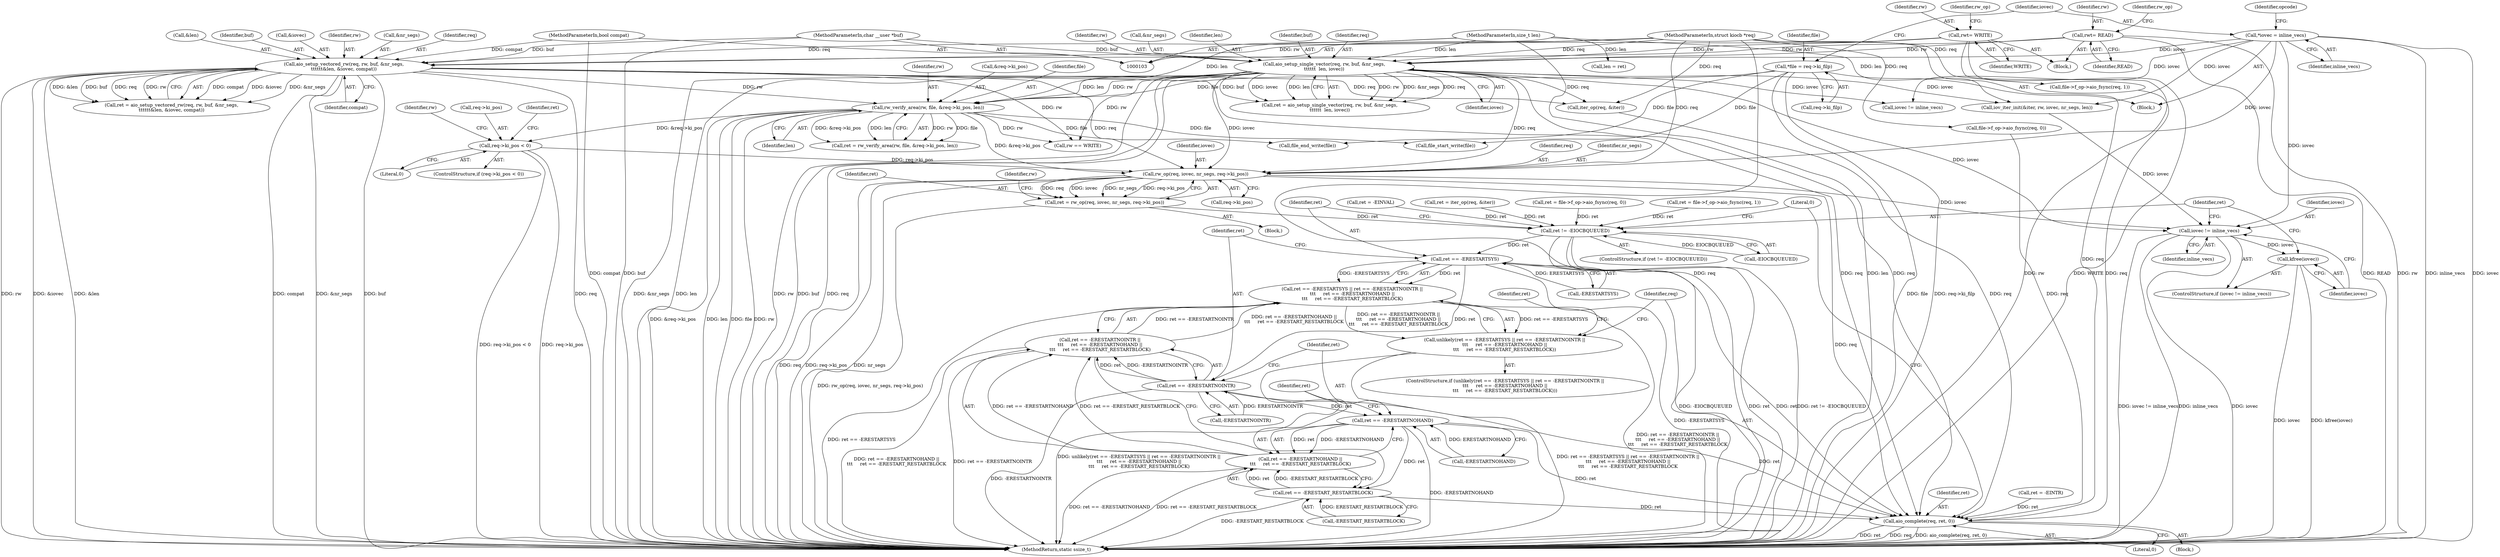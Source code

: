 digraph "0_linux_4c185ce06dca14f5cea192f5a2c981ef50663f2b@pointer" {
"1000260" [label="(Call,req->ki_pos < 0)"];
"1000235" [label="(Call,rw_verify_area(rw, file, &req->ki_pos, len))"];
"1000208" [label="(Call,aio_setup_vectored_rw(req, rw, buf, &nr_segs,\n\t\t\t\t\t\t&len, &iovec, compat))"];
"1000104" [label="(MethodParameterIn,struct kiocb *req)"];
"1000159" [label="(Call,rw\t= WRITE)"];
"1000136" [label="(Call,rw\t= READ)"];
"1000106" [label="(MethodParameterIn,char __user *buf)"];
"1000108" [label="(MethodParameterIn,bool compat)"];
"1000222" [label="(Call,aio_setup_single_vector(req, rw, buf, &nr_segs,\n\t\t\t\t\t\t  len, iovec))"];
"1000107" [label="(MethodParameterIn,size_t len)"];
"1000124" [label="(Call,*iovec = inline_vecs)"];
"1000111" [label="(Call,*file = req->ki_filp)"];
"1000297" [label="(Call,rw_op(req, iovec, nr_segs, req->ki_pos))"];
"1000295" [label="(Call,ret = rw_op(req, iovec, nr_segs, req->ki_pos))"];
"1000358" [label="(Call,ret != -EIOCBQUEUED)"];
"1000366" [label="(Call,ret == -ERESTARTSYS)"];
"1000365" [label="(Call,ret == -ERESTARTSYS || ret == -ERESTARTNOINTR ||\n\t\t\t     ret == -ERESTARTNOHAND ||\n\t\t\t     ret == -ERESTART_RESTARTBLOCK)"];
"1000364" [label="(Call,unlikely(ret == -ERESTARTSYS || ret == -ERESTARTNOINTR ||\n\t\t\t     ret == -ERESTARTNOHAND ||\n\t\t\t     ret == -ERESTART_RESTARTBLOCK))"];
"1000371" [label="(Call,ret == -ERESTARTNOINTR)"];
"1000370" [label="(Call,ret == -ERESTARTNOINTR ||\n\t\t\t     ret == -ERESTARTNOHAND ||\n\t\t\t     ret == -ERESTART_RESTARTBLOCK)"];
"1000376" [label="(Call,ret == -ERESTARTNOHAND)"];
"1000375" [label="(Call,ret == -ERESTARTNOHAND ||\n\t\t\t     ret == -ERESTART_RESTARTBLOCK)"];
"1000380" [label="(Call,ret == -ERESTART_RESTARTBLOCK)"];
"1000388" [label="(Call,aio_complete(req, ret, 0))"];
"1000352" [label="(Call,iovec != inline_vecs)"];
"1000355" [label="(Call,kfree(iovec))"];
"1000161" [label="(Identifier,WRITE)"];
"1000295" [label="(Call,ret = rw_op(req, iovec, nr_segs, req->ki_pos))"];
"1000362" [label="(Block,)"];
"1000159" [label="(Call,rw\t= WRITE)"];
"1000210" [label="(Identifier,rw)"];
"1000235" [label="(Call,rw_verify_area(rw, file, &req->ki_pos, len))"];
"1000233" [label="(Call,ret = rw_verify_area(rw, file, &req->ki_pos, len))"];
"1000140" [label="(Identifier,rw_op)"];
"1000368" [label="(Call,-ERESTARTSYS)"];
"1000256" [label="(Call,len = ret)"];
"1000308" [label="(Call,file_end_write(file))"];
"1000112" [label="(Identifier,file)"];
"1000107" [label="(MethodParameterIn,size_t len)"];
"1000382" [label="(Call,-ERESTART_RESTARTBLOCK)"];
"1000273" [label="(Identifier,rw)"];
"1000372" [label="(Identifier,ret)"];
"1000370" [label="(Call,ret == -ERESTARTNOINTR ||\n\t\t\t     ret == -ERESTARTNOHAND ||\n\t\t\t     ret == -ERESTART_RESTARTBLOCK)"];
"1000212" [label="(Call,&nr_segs)"];
"1000209" [label="(Identifier,req)"];
"1000220" [label="(Call,ret = aio_setup_single_vector(req, rw, buf, &nr_segs,\n\t\t\t\t\t\t  len, iovec))"];
"1000376" [label="(Call,ret == -ERESTARTNOHAND)"];
"1000242" [label="(Identifier,len)"];
"1000357" [label="(ControlStructure,if (ret != -EIOCBQUEUED))"];
"1000294" [label="(Block,)"];
"1000351" [label="(ControlStructure,if (iovec != inline_vecs))"];
"1000393" [label="(Literal,0)"];
"1000214" [label="(Call,&len)"];
"1000261" [label="(Call,req->ki_pos)"];
"1000296" [label="(Identifier,ret)"];
"1000275" [label="(Call,file_start_write(file))"];
"1000208" [label="(Call,aio_setup_vectored_rw(req, rw, buf, &nr_segs,\n\t\t\t\t\t\t&len, &iovec, compat))"];
"1000298" [label="(Identifier,req)"];
"1000360" [label="(Call,-EIOCBQUEUED)"];
"1000206" [label="(Call,ret = aio_setup_vectored_rw(req, rw, buf, &nr_segs,\n\t\t\t\t\t\t&len, &iovec, compat))"];
"1000364" [label="(Call,unlikely(ret == -ERESTARTSYS || ret == -ERESTARTNOINTR ||\n\t\t\t     ret == -ERESTARTNOHAND ||\n\t\t\t     ret == -ERESTART_RESTARTBLOCK))"];
"1000300" [label="(Identifier,nr_segs)"];
"1000136" [label="(Call,rw\t= READ)"];
"1000267" [label="(Identifier,ret)"];
"1000391" [label="(Literal,0)"];
"1000280" [label="(Call,iov_iter_init(&iter, rw, iovec, nr_segs, len))"];
"1000111" [label="(Call,*file = req->ki_filp)"];
"1000352" [label="(Call,iovec != inline_vecs)"];
"1000390" [label="(Identifier,ret)"];
"1000385" [label="(Identifier,ret)"];
"1000373" [label="(Call,-ERESTARTNOINTR)"];
"1000104" [label="(MethodParameterIn,struct kiocb *req)"];
"1000126" [label="(Identifier,inline_vecs)"];
"1000106" [label="(MethodParameterIn,char __user *buf)"];
"1000324" [label="(Call,file->f_op->aio_fsync(req, 1))"];
"1000381" [label="(Identifier,ret)"];
"1000109" [label="(Block,)"];
"1000389" [label="(Identifier,req)"];
"1000236" [label="(Identifier,rw)"];
"1000365" [label="(Call,ret == -ERESTARTSYS || ret == -ERESTARTNOINTR ||\n\t\t\t     ret == -ERESTARTNOHAND ||\n\t\t\t     ret == -ERESTART_RESTARTBLOCK)"];
"1000384" [label="(Call,ret = -EINTR)"];
"1000371" [label="(Call,ret == -ERESTARTNOINTR)"];
"1000375" [label="(Call,ret == -ERESTARTNOHAND ||\n\t\t\t     ret == -ERESTART_RESTARTBLOCK)"];
"1000380" [label="(Call,ret == -ERESTART_RESTARTBLOCK)"];
"1000377" [label="(Identifier,ret)"];
"1000260" [label="(Call,req->ki_pos < 0)"];
"1000130" [label="(Block,)"];
"1000378" [label="(Call,-ERESTARTNOHAND)"];
"1000287" [label="(Call,ret = iter_op(req, &iter))"];
"1000125" [label="(Identifier,iovec)"];
"1000229" [label="(Identifier,iovec)"];
"1000223" [label="(Identifier,req)"];
"1000301" [label="(Call,req->ki_pos)"];
"1000339" [label="(Call,ret = file->f_op->aio_fsync(req, 0))"];
"1000272" [label="(Call,rw == WRITE)"];
"1000238" [label="(Call,&req->ki_pos)"];
"1000163" [label="(Identifier,rw_op)"];
"1000113" [label="(Call,req->ki_filp)"];
"1000237" [label="(Identifier,file)"];
"1000394" [label="(MethodReturn,static ssize_t)"];
"1000224" [label="(Identifier,rw)"];
"1000341" [label="(Call,file->f_op->aio_fsync(req, 0))"];
"1000211" [label="(Identifier,buf)"];
"1000356" [label="(Identifier,iovec)"];
"1000322" [label="(Call,ret = file->f_op->aio_fsync(req, 1))"];
"1000226" [label="(Call,&nr_segs)"];
"1000249" [label="(Call,iovec != inline_vecs)"];
"1000222" [label="(Call,aio_setup_single_vector(req, rw, buf, &nr_segs,\n\t\t\t\t\t\t  len, iovec))"];
"1000266" [label="(Call,ret = -EINVAL)"];
"1000289" [label="(Call,iter_op(req, &iter))"];
"1000353" [label="(Identifier,iovec)"];
"1000160" [label="(Identifier,rw)"];
"1000216" [label="(Call,&iovec)"];
"1000367" [label="(Identifier,ret)"];
"1000228" [label="(Identifier,len)"];
"1000355" [label="(Call,kfree(iovec))"];
"1000137" [label="(Identifier,rw)"];
"1000363" [label="(ControlStructure,if (unlikely(ret == -ERESTARTSYS || ret == -ERESTARTNOINTR ||\n\t\t\t     ret == -ERESTARTNOHAND ||\n\t\t\t     ret == -ERESTART_RESTARTBLOCK)))"];
"1000225" [label="(Identifier,buf)"];
"1000299" [label="(Identifier,iovec)"];
"1000138" [label="(Identifier,READ)"];
"1000297" [label="(Call,rw_op(req, iovec, nr_segs, req->ki_pos))"];
"1000388" [label="(Call,aio_complete(req, ret, 0))"];
"1000264" [label="(Literal,0)"];
"1000108" [label="(MethodParameterIn,bool compat)"];
"1000124" [label="(Call,*iovec = inline_vecs)"];
"1000129" [label="(Identifier,opcode)"];
"1000306" [label="(Identifier,rw)"];
"1000259" [label="(ControlStructure,if (req->ki_pos < 0))"];
"1000354" [label="(Identifier,inline_vecs)"];
"1000358" [label="(Call,ret != -EIOCBQUEUED)"];
"1000218" [label="(Identifier,compat)"];
"1000359" [label="(Identifier,ret)"];
"1000366" [label="(Call,ret == -ERESTARTSYS)"];
"1000260" -> "1000259"  [label="AST: "];
"1000260" -> "1000264"  [label="CFG: "];
"1000261" -> "1000260"  [label="AST: "];
"1000264" -> "1000260"  [label="AST: "];
"1000267" -> "1000260"  [label="CFG: "];
"1000273" -> "1000260"  [label="CFG: "];
"1000260" -> "1000394"  [label="DDG: req->ki_pos < 0"];
"1000260" -> "1000394"  [label="DDG: req->ki_pos"];
"1000235" -> "1000260"  [label="DDG: &req->ki_pos"];
"1000260" -> "1000297"  [label="DDG: req->ki_pos"];
"1000235" -> "1000233"  [label="AST: "];
"1000235" -> "1000242"  [label="CFG: "];
"1000236" -> "1000235"  [label="AST: "];
"1000237" -> "1000235"  [label="AST: "];
"1000238" -> "1000235"  [label="AST: "];
"1000242" -> "1000235"  [label="AST: "];
"1000233" -> "1000235"  [label="CFG: "];
"1000235" -> "1000394"  [label="DDG: file"];
"1000235" -> "1000394"  [label="DDG: rw"];
"1000235" -> "1000394"  [label="DDG: &req->ki_pos"];
"1000235" -> "1000394"  [label="DDG: len"];
"1000235" -> "1000233"  [label="DDG: rw"];
"1000235" -> "1000233"  [label="DDG: file"];
"1000235" -> "1000233"  [label="DDG: &req->ki_pos"];
"1000235" -> "1000233"  [label="DDG: len"];
"1000208" -> "1000235"  [label="DDG: rw"];
"1000222" -> "1000235"  [label="DDG: rw"];
"1000222" -> "1000235"  [label="DDG: len"];
"1000111" -> "1000235"  [label="DDG: file"];
"1000107" -> "1000235"  [label="DDG: len"];
"1000235" -> "1000272"  [label="DDG: rw"];
"1000235" -> "1000275"  [label="DDG: file"];
"1000235" -> "1000297"  [label="DDG: &req->ki_pos"];
"1000235" -> "1000308"  [label="DDG: file"];
"1000208" -> "1000206"  [label="AST: "];
"1000208" -> "1000218"  [label="CFG: "];
"1000209" -> "1000208"  [label="AST: "];
"1000210" -> "1000208"  [label="AST: "];
"1000211" -> "1000208"  [label="AST: "];
"1000212" -> "1000208"  [label="AST: "];
"1000214" -> "1000208"  [label="AST: "];
"1000216" -> "1000208"  [label="AST: "];
"1000218" -> "1000208"  [label="AST: "];
"1000206" -> "1000208"  [label="CFG: "];
"1000208" -> "1000394"  [label="DDG: req"];
"1000208" -> "1000394"  [label="DDG: rw"];
"1000208" -> "1000394"  [label="DDG: &iovec"];
"1000208" -> "1000394"  [label="DDG: &len"];
"1000208" -> "1000394"  [label="DDG: compat"];
"1000208" -> "1000394"  [label="DDG: &nr_segs"];
"1000208" -> "1000394"  [label="DDG: buf"];
"1000208" -> "1000206"  [label="DDG: compat"];
"1000208" -> "1000206"  [label="DDG: &iovec"];
"1000208" -> "1000206"  [label="DDG: &nr_segs"];
"1000208" -> "1000206"  [label="DDG: &len"];
"1000208" -> "1000206"  [label="DDG: buf"];
"1000208" -> "1000206"  [label="DDG: req"];
"1000208" -> "1000206"  [label="DDG: rw"];
"1000104" -> "1000208"  [label="DDG: req"];
"1000159" -> "1000208"  [label="DDG: rw"];
"1000136" -> "1000208"  [label="DDG: rw"];
"1000106" -> "1000208"  [label="DDG: buf"];
"1000108" -> "1000208"  [label="DDG: compat"];
"1000208" -> "1000272"  [label="DDG: rw"];
"1000208" -> "1000289"  [label="DDG: req"];
"1000208" -> "1000297"  [label="DDG: req"];
"1000208" -> "1000388"  [label="DDG: req"];
"1000104" -> "1000103"  [label="AST: "];
"1000104" -> "1000394"  [label="DDG: req"];
"1000104" -> "1000222"  [label="DDG: req"];
"1000104" -> "1000289"  [label="DDG: req"];
"1000104" -> "1000297"  [label="DDG: req"];
"1000104" -> "1000324"  [label="DDG: req"];
"1000104" -> "1000341"  [label="DDG: req"];
"1000104" -> "1000388"  [label="DDG: req"];
"1000159" -> "1000130"  [label="AST: "];
"1000159" -> "1000161"  [label="CFG: "];
"1000160" -> "1000159"  [label="AST: "];
"1000161" -> "1000159"  [label="AST: "];
"1000163" -> "1000159"  [label="CFG: "];
"1000159" -> "1000394"  [label="DDG: rw"];
"1000159" -> "1000394"  [label="DDG: WRITE"];
"1000159" -> "1000222"  [label="DDG: rw"];
"1000136" -> "1000130"  [label="AST: "];
"1000136" -> "1000138"  [label="CFG: "];
"1000137" -> "1000136"  [label="AST: "];
"1000138" -> "1000136"  [label="AST: "];
"1000140" -> "1000136"  [label="CFG: "];
"1000136" -> "1000394"  [label="DDG: READ"];
"1000136" -> "1000394"  [label="DDG: rw"];
"1000136" -> "1000222"  [label="DDG: rw"];
"1000106" -> "1000103"  [label="AST: "];
"1000106" -> "1000394"  [label="DDG: buf"];
"1000106" -> "1000222"  [label="DDG: buf"];
"1000108" -> "1000103"  [label="AST: "];
"1000108" -> "1000394"  [label="DDG: compat"];
"1000222" -> "1000220"  [label="AST: "];
"1000222" -> "1000229"  [label="CFG: "];
"1000223" -> "1000222"  [label="AST: "];
"1000224" -> "1000222"  [label="AST: "];
"1000225" -> "1000222"  [label="AST: "];
"1000226" -> "1000222"  [label="AST: "];
"1000228" -> "1000222"  [label="AST: "];
"1000229" -> "1000222"  [label="AST: "];
"1000220" -> "1000222"  [label="CFG: "];
"1000222" -> "1000394"  [label="DDG: buf"];
"1000222" -> "1000394"  [label="DDG: req"];
"1000222" -> "1000394"  [label="DDG: &nr_segs"];
"1000222" -> "1000394"  [label="DDG: len"];
"1000222" -> "1000394"  [label="DDG: rw"];
"1000222" -> "1000220"  [label="DDG: rw"];
"1000222" -> "1000220"  [label="DDG: &nr_segs"];
"1000222" -> "1000220"  [label="DDG: req"];
"1000222" -> "1000220"  [label="DDG: buf"];
"1000222" -> "1000220"  [label="DDG: iovec"];
"1000222" -> "1000220"  [label="DDG: len"];
"1000107" -> "1000222"  [label="DDG: len"];
"1000124" -> "1000222"  [label="DDG: iovec"];
"1000222" -> "1000249"  [label="DDG: iovec"];
"1000222" -> "1000272"  [label="DDG: rw"];
"1000222" -> "1000280"  [label="DDG: iovec"];
"1000222" -> "1000289"  [label="DDG: req"];
"1000222" -> "1000297"  [label="DDG: req"];
"1000222" -> "1000297"  [label="DDG: iovec"];
"1000222" -> "1000352"  [label="DDG: iovec"];
"1000222" -> "1000388"  [label="DDG: req"];
"1000107" -> "1000103"  [label="AST: "];
"1000107" -> "1000394"  [label="DDG: len"];
"1000107" -> "1000256"  [label="DDG: len"];
"1000107" -> "1000280"  [label="DDG: len"];
"1000124" -> "1000109"  [label="AST: "];
"1000124" -> "1000126"  [label="CFG: "];
"1000125" -> "1000124"  [label="AST: "];
"1000126" -> "1000124"  [label="AST: "];
"1000129" -> "1000124"  [label="CFG: "];
"1000124" -> "1000394"  [label="DDG: inline_vecs"];
"1000124" -> "1000394"  [label="DDG: iovec"];
"1000124" -> "1000249"  [label="DDG: iovec"];
"1000124" -> "1000280"  [label="DDG: iovec"];
"1000124" -> "1000297"  [label="DDG: iovec"];
"1000124" -> "1000352"  [label="DDG: iovec"];
"1000111" -> "1000109"  [label="AST: "];
"1000111" -> "1000113"  [label="CFG: "];
"1000112" -> "1000111"  [label="AST: "];
"1000113" -> "1000111"  [label="AST: "];
"1000125" -> "1000111"  [label="CFG: "];
"1000111" -> "1000394"  [label="DDG: file"];
"1000111" -> "1000394"  [label="DDG: req->ki_filp"];
"1000111" -> "1000275"  [label="DDG: file"];
"1000111" -> "1000308"  [label="DDG: file"];
"1000297" -> "1000295"  [label="AST: "];
"1000297" -> "1000301"  [label="CFG: "];
"1000298" -> "1000297"  [label="AST: "];
"1000299" -> "1000297"  [label="AST: "];
"1000300" -> "1000297"  [label="AST: "];
"1000301" -> "1000297"  [label="AST: "];
"1000295" -> "1000297"  [label="CFG: "];
"1000297" -> "1000394"  [label="DDG: req"];
"1000297" -> "1000394"  [label="DDG: req->ki_pos"];
"1000297" -> "1000394"  [label="DDG: nr_segs"];
"1000297" -> "1000295"  [label="DDG: req"];
"1000297" -> "1000295"  [label="DDG: iovec"];
"1000297" -> "1000295"  [label="DDG: nr_segs"];
"1000297" -> "1000295"  [label="DDG: req->ki_pos"];
"1000297" -> "1000352"  [label="DDG: iovec"];
"1000297" -> "1000388"  [label="DDG: req"];
"1000295" -> "1000294"  [label="AST: "];
"1000296" -> "1000295"  [label="AST: "];
"1000306" -> "1000295"  [label="CFG: "];
"1000295" -> "1000394"  [label="DDG: rw_op(req, iovec, nr_segs, req->ki_pos)"];
"1000295" -> "1000358"  [label="DDG: ret"];
"1000358" -> "1000357"  [label="AST: "];
"1000358" -> "1000360"  [label="CFG: "];
"1000359" -> "1000358"  [label="AST: "];
"1000360" -> "1000358"  [label="AST: "];
"1000367" -> "1000358"  [label="CFG: "];
"1000393" -> "1000358"  [label="CFG: "];
"1000358" -> "1000394"  [label="DDG: ret != -EIOCBQUEUED"];
"1000358" -> "1000394"  [label="DDG: -EIOCBQUEUED"];
"1000358" -> "1000394"  [label="DDG: ret"];
"1000266" -> "1000358"  [label="DDG: ret"];
"1000339" -> "1000358"  [label="DDG: ret"];
"1000287" -> "1000358"  [label="DDG: ret"];
"1000322" -> "1000358"  [label="DDG: ret"];
"1000360" -> "1000358"  [label="DDG: EIOCBQUEUED"];
"1000358" -> "1000366"  [label="DDG: ret"];
"1000366" -> "1000365"  [label="AST: "];
"1000366" -> "1000368"  [label="CFG: "];
"1000367" -> "1000366"  [label="AST: "];
"1000368" -> "1000366"  [label="AST: "];
"1000372" -> "1000366"  [label="CFG: "];
"1000365" -> "1000366"  [label="CFG: "];
"1000366" -> "1000394"  [label="DDG: -ERESTARTSYS"];
"1000366" -> "1000365"  [label="DDG: ret"];
"1000366" -> "1000365"  [label="DDG: -ERESTARTSYS"];
"1000368" -> "1000366"  [label="DDG: ERESTARTSYS"];
"1000366" -> "1000371"  [label="DDG: ret"];
"1000366" -> "1000388"  [label="DDG: ret"];
"1000365" -> "1000364"  [label="AST: "];
"1000365" -> "1000370"  [label="CFG: "];
"1000370" -> "1000365"  [label="AST: "];
"1000364" -> "1000365"  [label="CFG: "];
"1000365" -> "1000394"  [label="DDG: ret == -ERESTARTNOINTR ||\n\t\t\t     ret == -ERESTARTNOHAND ||\n\t\t\t     ret == -ERESTART_RESTARTBLOCK"];
"1000365" -> "1000394"  [label="DDG: ret == -ERESTARTSYS"];
"1000365" -> "1000364"  [label="DDG: ret == -ERESTARTSYS"];
"1000365" -> "1000364"  [label="DDG: ret == -ERESTARTNOINTR ||\n\t\t\t     ret == -ERESTARTNOHAND ||\n\t\t\t     ret == -ERESTART_RESTARTBLOCK"];
"1000370" -> "1000365"  [label="DDG: ret == -ERESTARTNOINTR"];
"1000370" -> "1000365"  [label="DDG: ret == -ERESTARTNOHAND ||\n\t\t\t     ret == -ERESTART_RESTARTBLOCK"];
"1000364" -> "1000363"  [label="AST: "];
"1000385" -> "1000364"  [label="CFG: "];
"1000389" -> "1000364"  [label="CFG: "];
"1000364" -> "1000394"  [label="DDG: ret == -ERESTARTSYS || ret == -ERESTARTNOINTR ||\n\t\t\t     ret == -ERESTARTNOHAND ||\n\t\t\t     ret == -ERESTART_RESTARTBLOCK"];
"1000364" -> "1000394"  [label="DDG: unlikely(ret == -ERESTARTSYS || ret == -ERESTARTNOINTR ||\n\t\t\t     ret == -ERESTARTNOHAND ||\n\t\t\t     ret == -ERESTART_RESTARTBLOCK)"];
"1000371" -> "1000370"  [label="AST: "];
"1000371" -> "1000373"  [label="CFG: "];
"1000372" -> "1000371"  [label="AST: "];
"1000373" -> "1000371"  [label="AST: "];
"1000377" -> "1000371"  [label="CFG: "];
"1000370" -> "1000371"  [label="CFG: "];
"1000371" -> "1000394"  [label="DDG: -ERESTARTNOINTR"];
"1000371" -> "1000370"  [label="DDG: ret"];
"1000371" -> "1000370"  [label="DDG: -ERESTARTNOINTR"];
"1000373" -> "1000371"  [label="DDG: ERESTARTNOINTR"];
"1000371" -> "1000376"  [label="DDG: ret"];
"1000371" -> "1000388"  [label="DDG: ret"];
"1000370" -> "1000375"  [label="CFG: "];
"1000375" -> "1000370"  [label="AST: "];
"1000370" -> "1000394"  [label="DDG: ret == -ERESTARTNOHAND ||\n\t\t\t     ret == -ERESTART_RESTARTBLOCK"];
"1000370" -> "1000394"  [label="DDG: ret == -ERESTARTNOINTR"];
"1000375" -> "1000370"  [label="DDG: ret == -ERESTARTNOHAND"];
"1000375" -> "1000370"  [label="DDG: ret == -ERESTART_RESTARTBLOCK"];
"1000376" -> "1000375"  [label="AST: "];
"1000376" -> "1000378"  [label="CFG: "];
"1000377" -> "1000376"  [label="AST: "];
"1000378" -> "1000376"  [label="AST: "];
"1000381" -> "1000376"  [label="CFG: "];
"1000375" -> "1000376"  [label="CFG: "];
"1000376" -> "1000394"  [label="DDG: -ERESTARTNOHAND"];
"1000376" -> "1000375"  [label="DDG: ret"];
"1000376" -> "1000375"  [label="DDG: -ERESTARTNOHAND"];
"1000378" -> "1000376"  [label="DDG: ERESTARTNOHAND"];
"1000376" -> "1000380"  [label="DDG: ret"];
"1000376" -> "1000388"  [label="DDG: ret"];
"1000375" -> "1000380"  [label="CFG: "];
"1000380" -> "1000375"  [label="AST: "];
"1000375" -> "1000394"  [label="DDG: ret == -ERESTARTNOHAND"];
"1000375" -> "1000394"  [label="DDG: ret == -ERESTART_RESTARTBLOCK"];
"1000380" -> "1000375"  [label="DDG: ret"];
"1000380" -> "1000375"  [label="DDG: -ERESTART_RESTARTBLOCK"];
"1000380" -> "1000382"  [label="CFG: "];
"1000381" -> "1000380"  [label="AST: "];
"1000382" -> "1000380"  [label="AST: "];
"1000380" -> "1000394"  [label="DDG: -ERESTART_RESTARTBLOCK"];
"1000382" -> "1000380"  [label="DDG: ERESTART_RESTARTBLOCK"];
"1000380" -> "1000388"  [label="DDG: ret"];
"1000388" -> "1000362"  [label="AST: "];
"1000388" -> "1000391"  [label="CFG: "];
"1000389" -> "1000388"  [label="AST: "];
"1000390" -> "1000388"  [label="AST: "];
"1000391" -> "1000388"  [label="AST: "];
"1000393" -> "1000388"  [label="CFG: "];
"1000388" -> "1000394"  [label="DDG: req"];
"1000388" -> "1000394"  [label="DDG: aio_complete(req, ret, 0)"];
"1000388" -> "1000394"  [label="DDG: ret"];
"1000289" -> "1000388"  [label="DDG: req"];
"1000341" -> "1000388"  [label="DDG: req"];
"1000324" -> "1000388"  [label="DDG: req"];
"1000384" -> "1000388"  [label="DDG: ret"];
"1000352" -> "1000351"  [label="AST: "];
"1000352" -> "1000354"  [label="CFG: "];
"1000353" -> "1000352"  [label="AST: "];
"1000354" -> "1000352"  [label="AST: "];
"1000356" -> "1000352"  [label="CFG: "];
"1000359" -> "1000352"  [label="CFG: "];
"1000352" -> "1000394"  [label="DDG: iovec"];
"1000352" -> "1000394"  [label="DDG: iovec != inline_vecs"];
"1000352" -> "1000394"  [label="DDG: inline_vecs"];
"1000280" -> "1000352"  [label="DDG: iovec"];
"1000352" -> "1000355"  [label="DDG: iovec"];
"1000355" -> "1000351"  [label="AST: "];
"1000355" -> "1000356"  [label="CFG: "];
"1000356" -> "1000355"  [label="AST: "];
"1000359" -> "1000355"  [label="CFG: "];
"1000355" -> "1000394"  [label="DDG: iovec"];
"1000355" -> "1000394"  [label="DDG: kfree(iovec)"];
}
